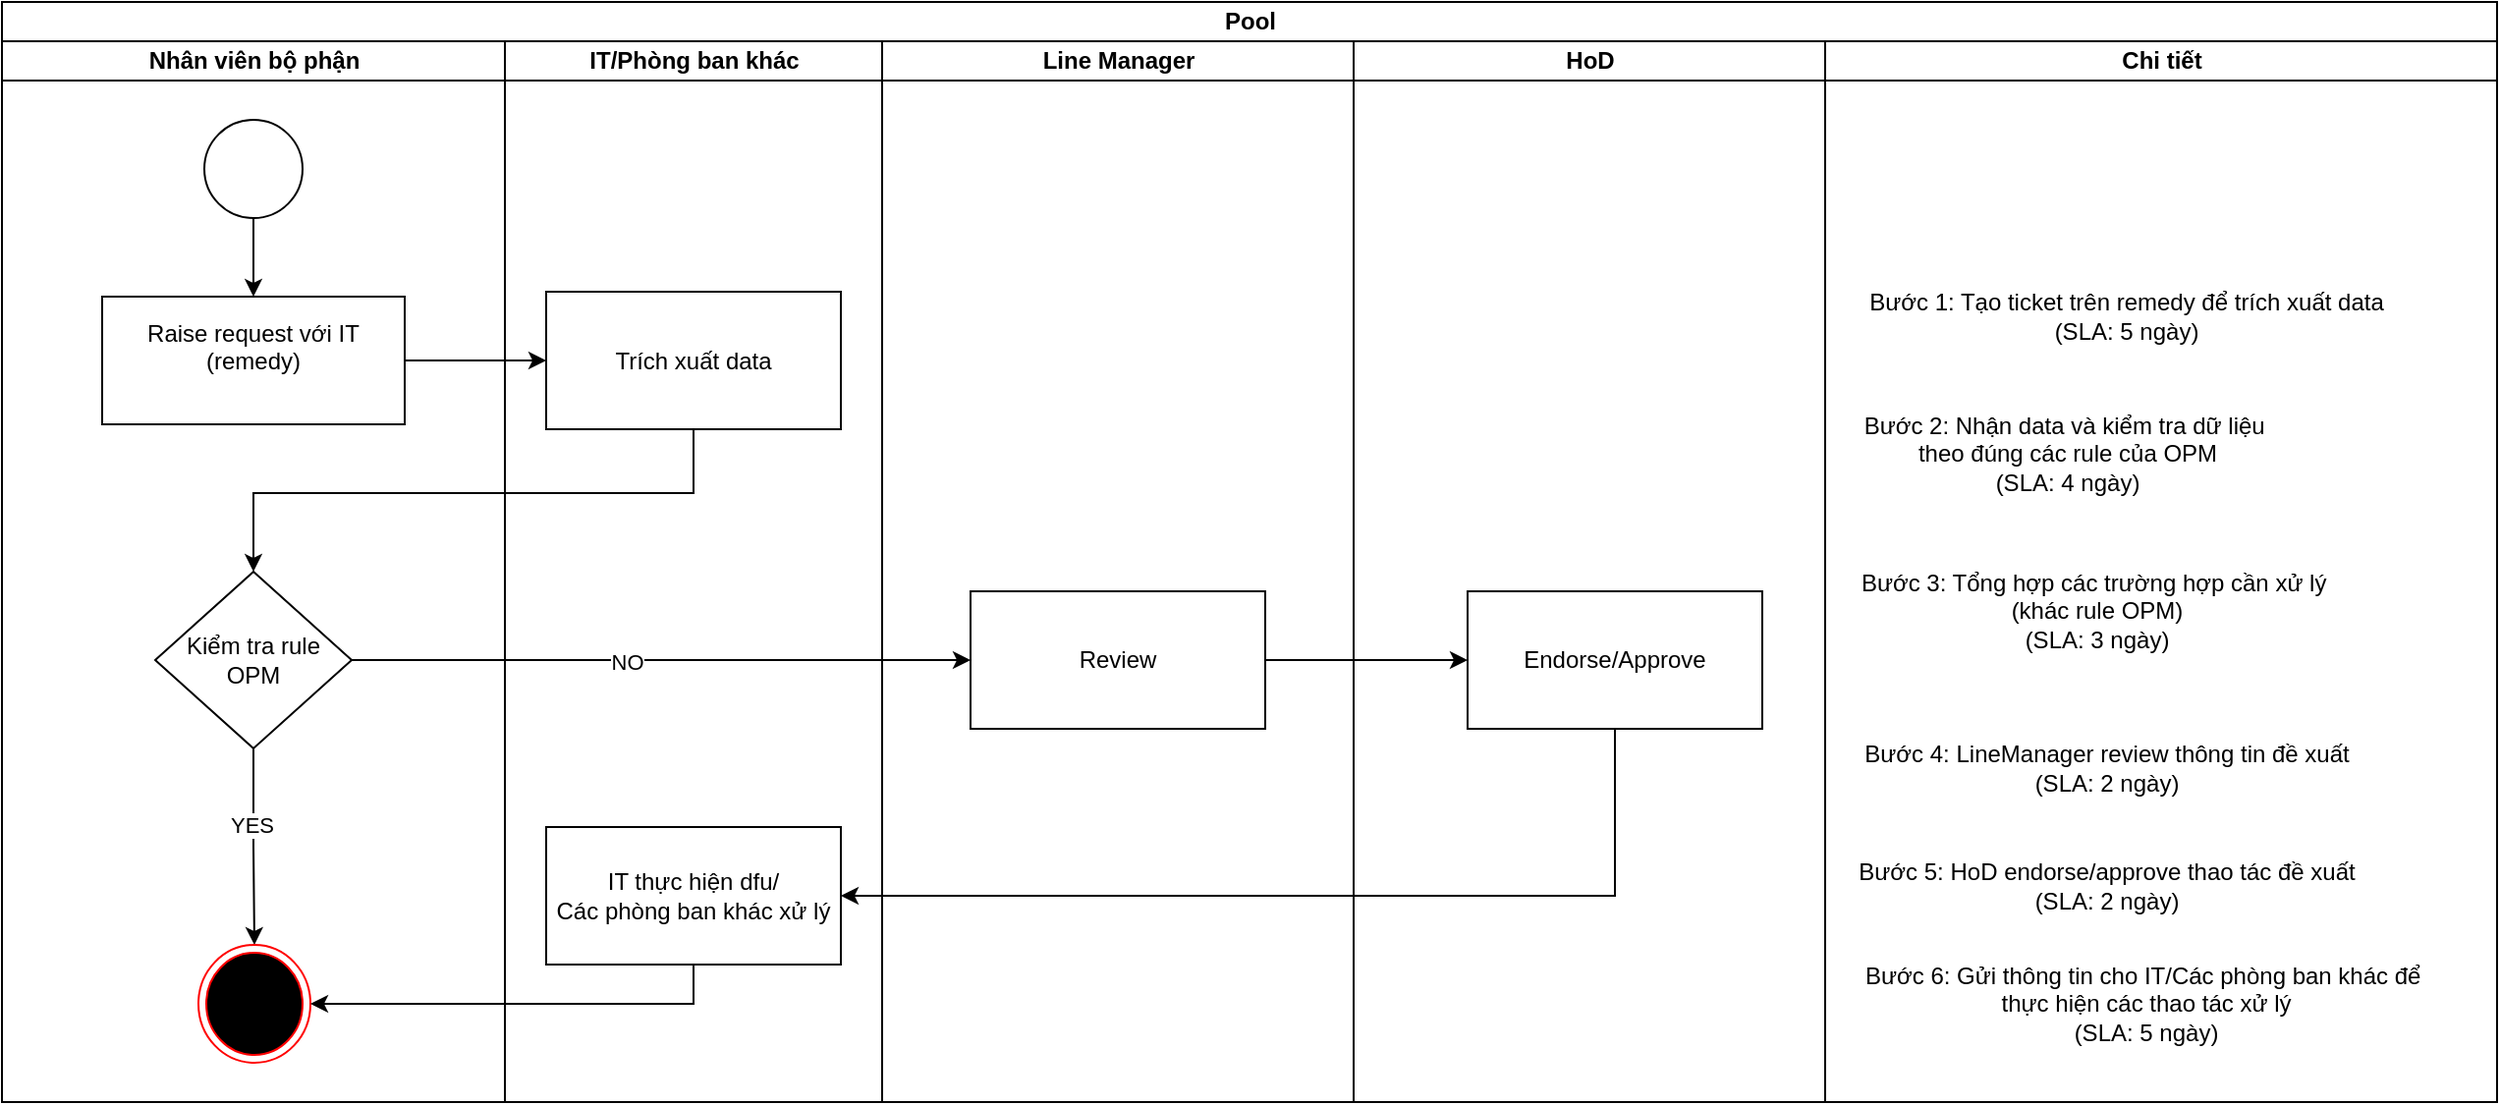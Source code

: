 <mxfile version="25.0.3">
  <diagram name="Trang-1" id="QhD96t90_DY993_v4mdY">
    <mxGraphModel dx="1500" dy="807" grid="1" gridSize="10" guides="1" tooltips="1" connect="1" arrows="1" fold="1" page="1" pageScale="1" pageWidth="827" pageHeight="1169" math="0" shadow="0">
      <root>
        <mxCell id="0" />
        <mxCell id="1" parent="0" />
        <mxCell id="mr53FbRQkBS4EaLJWwcR-5" value="Pool" style="swimlane;childLayout=stackLayout;resizeParent=1;resizeParentMax=0;startSize=20;html=1;" vertex="1" parent="1">
          <mxGeometry x="54.0" y="60" width="1270.0" height="560" as="geometry" />
        </mxCell>
        <mxCell id="mr53FbRQkBS4EaLJWwcR-6" value="Nhân viên bộ phận" style="swimlane;startSize=20;html=1;" vertex="1" parent="mr53FbRQkBS4EaLJWwcR-5">
          <mxGeometry y="20" width="256.0" height="540" as="geometry" />
        </mxCell>
        <mxCell id="mr53FbRQkBS4EaLJWwcR-15" value="" style="edgeStyle=orthogonalEdgeStyle;rounded=0;orthogonalLoop=1;jettySize=auto;html=1;" edge="1" parent="mr53FbRQkBS4EaLJWwcR-6" source="mr53FbRQkBS4EaLJWwcR-1" target="mr53FbRQkBS4EaLJWwcR-2">
          <mxGeometry relative="1" as="geometry" />
        </mxCell>
        <mxCell id="mr53FbRQkBS4EaLJWwcR-1" value="" style="ellipse;whiteSpace=wrap;html=1;aspect=fixed;" vertex="1" parent="mr53FbRQkBS4EaLJWwcR-6">
          <mxGeometry x="103" y="40" width="50" height="50" as="geometry" />
        </mxCell>
        <mxCell id="mr53FbRQkBS4EaLJWwcR-2" value="Raise request với IT (remedy)&lt;div&gt;&lt;br&gt;&lt;/div&gt;" style="rounded=0;whiteSpace=wrap;html=1;" vertex="1" parent="mr53FbRQkBS4EaLJWwcR-6">
          <mxGeometry x="51" y="130" width="154" height="65" as="geometry" />
        </mxCell>
        <mxCell id="mr53FbRQkBS4EaLJWwcR-24" style="edgeStyle=orthogonalEdgeStyle;rounded=0;orthogonalLoop=1;jettySize=auto;html=1;entryX=0.5;entryY=0;entryDx=0;entryDy=0;" edge="1" parent="mr53FbRQkBS4EaLJWwcR-6" source="mr53FbRQkBS4EaLJWwcR-3" target="mr53FbRQkBS4EaLJWwcR-23">
          <mxGeometry relative="1" as="geometry" />
        </mxCell>
        <mxCell id="mr53FbRQkBS4EaLJWwcR-25" value="YES" style="edgeLabel;html=1;align=center;verticalAlign=middle;resizable=0;points=[];" vertex="1" connectable="0" parent="mr53FbRQkBS4EaLJWwcR-24">
          <mxGeometry x="-0.23" y="-1" relative="1" as="geometry">
            <mxPoint as="offset" />
          </mxGeometry>
        </mxCell>
        <mxCell id="mr53FbRQkBS4EaLJWwcR-3" value="Kiểm tra rule OPM" style="rhombus;whiteSpace=wrap;html=1;" vertex="1" parent="mr53FbRQkBS4EaLJWwcR-6">
          <mxGeometry x="78" y="270" width="100" height="90" as="geometry" />
        </mxCell>
        <mxCell id="mr53FbRQkBS4EaLJWwcR-23" value="" style="ellipse;html=1;shape=endState;fillColor=#000000;strokeColor=#ff0000;" vertex="1" parent="mr53FbRQkBS4EaLJWwcR-6">
          <mxGeometry x="100" y="460" width="57" height="60" as="geometry" />
        </mxCell>
        <mxCell id="mr53FbRQkBS4EaLJWwcR-7" value="IT/Phòng ban khác" style="swimlane;startSize=20;html=1;" vertex="1" parent="mr53FbRQkBS4EaLJWwcR-5">
          <mxGeometry x="256.0" y="20" width="192" height="540" as="geometry" />
        </mxCell>
        <mxCell id="mr53FbRQkBS4EaLJWwcR-9" value="&lt;div&gt;Trích xuất data&lt;/div&gt;" style="rounded=0;whiteSpace=wrap;html=1;" vertex="1" parent="mr53FbRQkBS4EaLJWwcR-7">
          <mxGeometry x="21" y="127.5" width="150" height="70" as="geometry" />
        </mxCell>
        <mxCell id="mr53FbRQkBS4EaLJWwcR-14" value="&lt;div&gt;IT thực hiện dfu/&lt;/div&gt;&lt;div&gt;Các phòng ban khác xử lý&lt;/div&gt;" style="rounded=0;whiteSpace=wrap;html=1;" vertex="1" parent="mr53FbRQkBS4EaLJWwcR-7">
          <mxGeometry x="21" y="400" width="150" height="70" as="geometry" />
        </mxCell>
        <mxCell id="mr53FbRQkBS4EaLJWwcR-8" value="Line Manager" style="swimlane;startSize=20;html=1;" vertex="1" parent="mr53FbRQkBS4EaLJWwcR-5">
          <mxGeometry x="448.0" y="20" width="240" height="540" as="geometry" />
        </mxCell>
        <mxCell id="mr53FbRQkBS4EaLJWwcR-10" value="&lt;div&gt;Review&lt;/div&gt;" style="rounded=0;whiteSpace=wrap;html=1;" vertex="1" parent="mr53FbRQkBS4EaLJWwcR-8">
          <mxGeometry x="45" y="280" width="150" height="70" as="geometry" />
        </mxCell>
        <mxCell id="mr53FbRQkBS4EaLJWwcR-11" value="HoD" style="swimlane;startSize=20;html=1;" vertex="1" parent="mr53FbRQkBS4EaLJWwcR-5">
          <mxGeometry x="688.0" y="20" width="240" height="540" as="geometry" />
        </mxCell>
        <mxCell id="mr53FbRQkBS4EaLJWwcR-12" value="&lt;div&gt;Endorse/Approve&lt;/div&gt;" style="rounded=0;whiteSpace=wrap;html=1;" vertex="1" parent="mr53FbRQkBS4EaLJWwcR-11">
          <mxGeometry x="58" y="280" width="150" height="70" as="geometry" />
        </mxCell>
        <mxCell id="mr53FbRQkBS4EaLJWwcR-13" value="Chi tiết" style="swimlane;startSize=20;html=1;" vertex="1" parent="mr53FbRQkBS4EaLJWwcR-5">
          <mxGeometry x="928.0" y="20" width="342" height="540" as="geometry" />
        </mxCell>
        <mxCell id="mr53FbRQkBS4EaLJWwcR-27" value="Bước 1: Tạo ticket trên remedy để trích xuất data&lt;div&gt;(SLA: 5 ngày)&lt;/div&gt;" style="text;html=1;align=center;verticalAlign=middle;resizable=0;points=[];autosize=1;strokeColor=none;fillColor=none;" vertex="1" parent="mr53FbRQkBS4EaLJWwcR-13">
          <mxGeometry x="8" y="120" width="290" height="40" as="geometry" />
        </mxCell>
        <mxCell id="mr53FbRQkBS4EaLJWwcR-30" value="Bước 2: Nhận data và kiểm tra dữ liệu&amp;nbsp;&lt;div&gt;theo đúng các rule của OPM&lt;div&gt;(SLA: 4 ngày)&lt;/div&gt;&lt;/div&gt;" style="text;html=1;align=center;verticalAlign=middle;resizable=0;points=[];autosize=1;strokeColor=none;fillColor=none;" vertex="1" parent="mr53FbRQkBS4EaLJWwcR-13">
          <mxGeometry x="8" y="180" width="230" height="60" as="geometry" />
        </mxCell>
        <mxCell id="mr53FbRQkBS4EaLJWwcR-31" value="Bước 3: Tổng hợp các trường hợp cần xử lý&amp;nbsp;&lt;div&gt;(khác rule OPM)&lt;div&gt;&lt;div&gt;(SLA: 3 ngày)&lt;/div&gt;&lt;/div&gt;&lt;/div&gt;" style="text;html=1;align=center;verticalAlign=middle;resizable=0;points=[];autosize=1;strokeColor=none;fillColor=none;" vertex="1" parent="mr53FbRQkBS4EaLJWwcR-13">
          <mxGeometry x="8" y="260" width="260" height="60" as="geometry" />
        </mxCell>
        <mxCell id="mr53FbRQkBS4EaLJWwcR-32" value="Bước 4: LineManager review thông tin đề xuất&lt;div&gt;&lt;div&gt;&lt;div&gt;(SLA: 2 ngày)&lt;/div&gt;&lt;/div&gt;&lt;/div&gt;" style="text;html=1;align=center;verticalAlign=middle;resizable=0;points=[];autosize=1;strokeColor=none;fillColor=none;" vertex="1" parent="mr53FbRQkBS4EaLJWwcR-13">
          <mxGeometry x="8" y="350" width="270" height="40" as="geometry" />
        </mxCell>
        <mxCell id="mr53FbRQkBS4EaLJWwcR-33" value="Bước 5: HoD endorse/approve thao tác đề xuất&lt;div&gt;&lt;div&gt;&lt;div&gt;(SLA: 2 ngày)&lt;/div&gt;&lt;/div&gt;&lt;/div&gt;" style="text;html=1;align=center;verticalAlign=middle;resizable=0;points=[];autosize=1;strokeColor=none;fillColor=none;" vertex="1" parent="mr53FbRQkBS4EaLJWwcR-13">
          <mxGeometry x="3" y="410" width="280" height="40" as="geometry" />
        </mxCell>
        <mxCell id="mr53FbRQkBS4EaLJWwcR-34" value="Bước 6: Gửi thông tin cho IT/Các phòng ban khác để&amp;nbsp;&lt;div&gt;thực hiện các thao tác xử lý&lt;div&gt;(SLA: 5 ngày)&lt;/div&gt;&lt;/div&gt;" style="text;html=1;align=center;verticalAlign=middle;resizable=0;points=[];autosize=1;strokeColor=none;fillColor=none;" vertex="1" parent="mr53FbRQkBS4EaLJWwcR-13">
          <mxGeometry x="8" y="460" width="310" height="60" as="geometry" />
        </mxCell>
        <mxCell id="mr53FbRQkBS4EaLJWwcR-16" style="edgeStyle=orthogonalEdgeStyle;rounded=0;orthogonalLoop=1;jettySize=auto;html=1;entryX=0;entryY=0.5;entryDx=0;entryDy=0;" edge="1" parent="mr53FbRQkBS4EaLJWwcR-5" source="mr53FbRQkBS4EaLJWwcR-2" target="mr53FbRQkBS4EaLJWwcR-9">
          <mxGeometry relative="1" as="geometry" />
        </mxCell>
        <mxCell id="mr53FbRQkBS4EaLJWwcR-17" style="edgeStyle=orthogonalEdgeStyle;rounded=0;orthogonalLoop=1;jettySize=auto;html=1;" edge="1" parent="mr53FbRQkBS4EaLJWwcR-5" source="mr53FbRQkBS4EaLJWwcR-9" target="mr53FbRQkBS4EaLJWwcR-3">
          <mxGeometry relative="1" as="geometry">
            <Array as="points">
              <mxPoint x="352" y="250" />
              <mxPoint x="128" y="250" />
            </Array>
          </mxGeometry>
        </mxCell>
        <mxCell id="mr53FbRQkBS4EaLJWwcR-18" style="edgeStyle=orthogonalEdgeStyle;rounded=0;orthogonalLoop=1;jettySize=auto;html=1;entryX=0;entryY=0.5;entryDx=0;entryDy=0;" edge="1" parent="mr53FbRQkBS4EaLJWwcR-5" source="mr53FbRQkBS4EaLJWwcR-3" target="mr53FbRQkBS4EaLJWwcR-10">
          <mxGeometry relative="1" as="geometry" />
        </mxCell>
        <mxCell id="mr53FbRQkBS4EaLJWwcR-21" value="NO" style="edgeLabel;html=1;align=center;verticalAlign=middle;resizable=0;points=[];" vertex="1" connectable="0" parent="mr53FbRQkBS4EaLJWwcR-18">
          <mxGeometry x="-0.106" y="-1" relative="1" as="geometry">
            <mxPoint x="-1" as="offset" />
          </mxGeometry>
        </mxCell>
        <mxCell id="mr53FbRQkBS4EaLJWwcR-19" style="edgeStyle=orthogonalEdgeStyle;rounded=0;orthogonalLoop=1;jettySize=auto;html=1;entryX=0;entryY=0.5;entryDx=0;entryDy=0;" edge="1" parent="mr53FbRQkBS4EaLJWwcR-5" source="mr53FbRQkBS4EaLJWwcR-10" target="mr53FbRQkBS4EaLJWwcR-12">
          <mxGeometry relative="1" as="geometry" />
        </mxCell>
        <mxCell id="mr53FbRQkBS4EaLJWwcR-20" style="edgeStyle=orthogonalEdgeStyle;rounded=0;orthogonalLoop=1;jettySize=auto;html=1;" edge="1" parent="mr53FbRQkBS4EaLJWwcR-5" source="mr53FbRQkBS4EaLJWwcR-12" target="mr53FbRQkBS4EaLJWwcR-14">
          <mxGeometry relative="1" as="geometry">
            <Array as="points">
              <mxPoint x="821" y="455" />
            </Array>
          </mxGeometry>
        </mxCell>
        <mxCell id="mr53FbRQkBS4EaLJWwcR-26" style="edgeStyle=orthogonalEdgeStyle;rounded=0;orthogonalLoop=1;jettySize=auto;html=1;entryX=1;entryY=0.5;entryDx=0;entryDy=0;" edge="1" parent="mr53FbRQkBS4EaLJWwcR-5" source="mr53FbRQkBS4EaLJWwcR-14" target="mr53FbRQkBS4EaLJWwcR-23">
          <mxGeometry relative="1" as="geometry">
            <Array as="points">
              <mxPoint x="352" y="510" />
            </Array>
          </mxGeometry>
        </mxCell>
      </root>
    </mxGraphModel>
  </diagram>
</mxfile>
